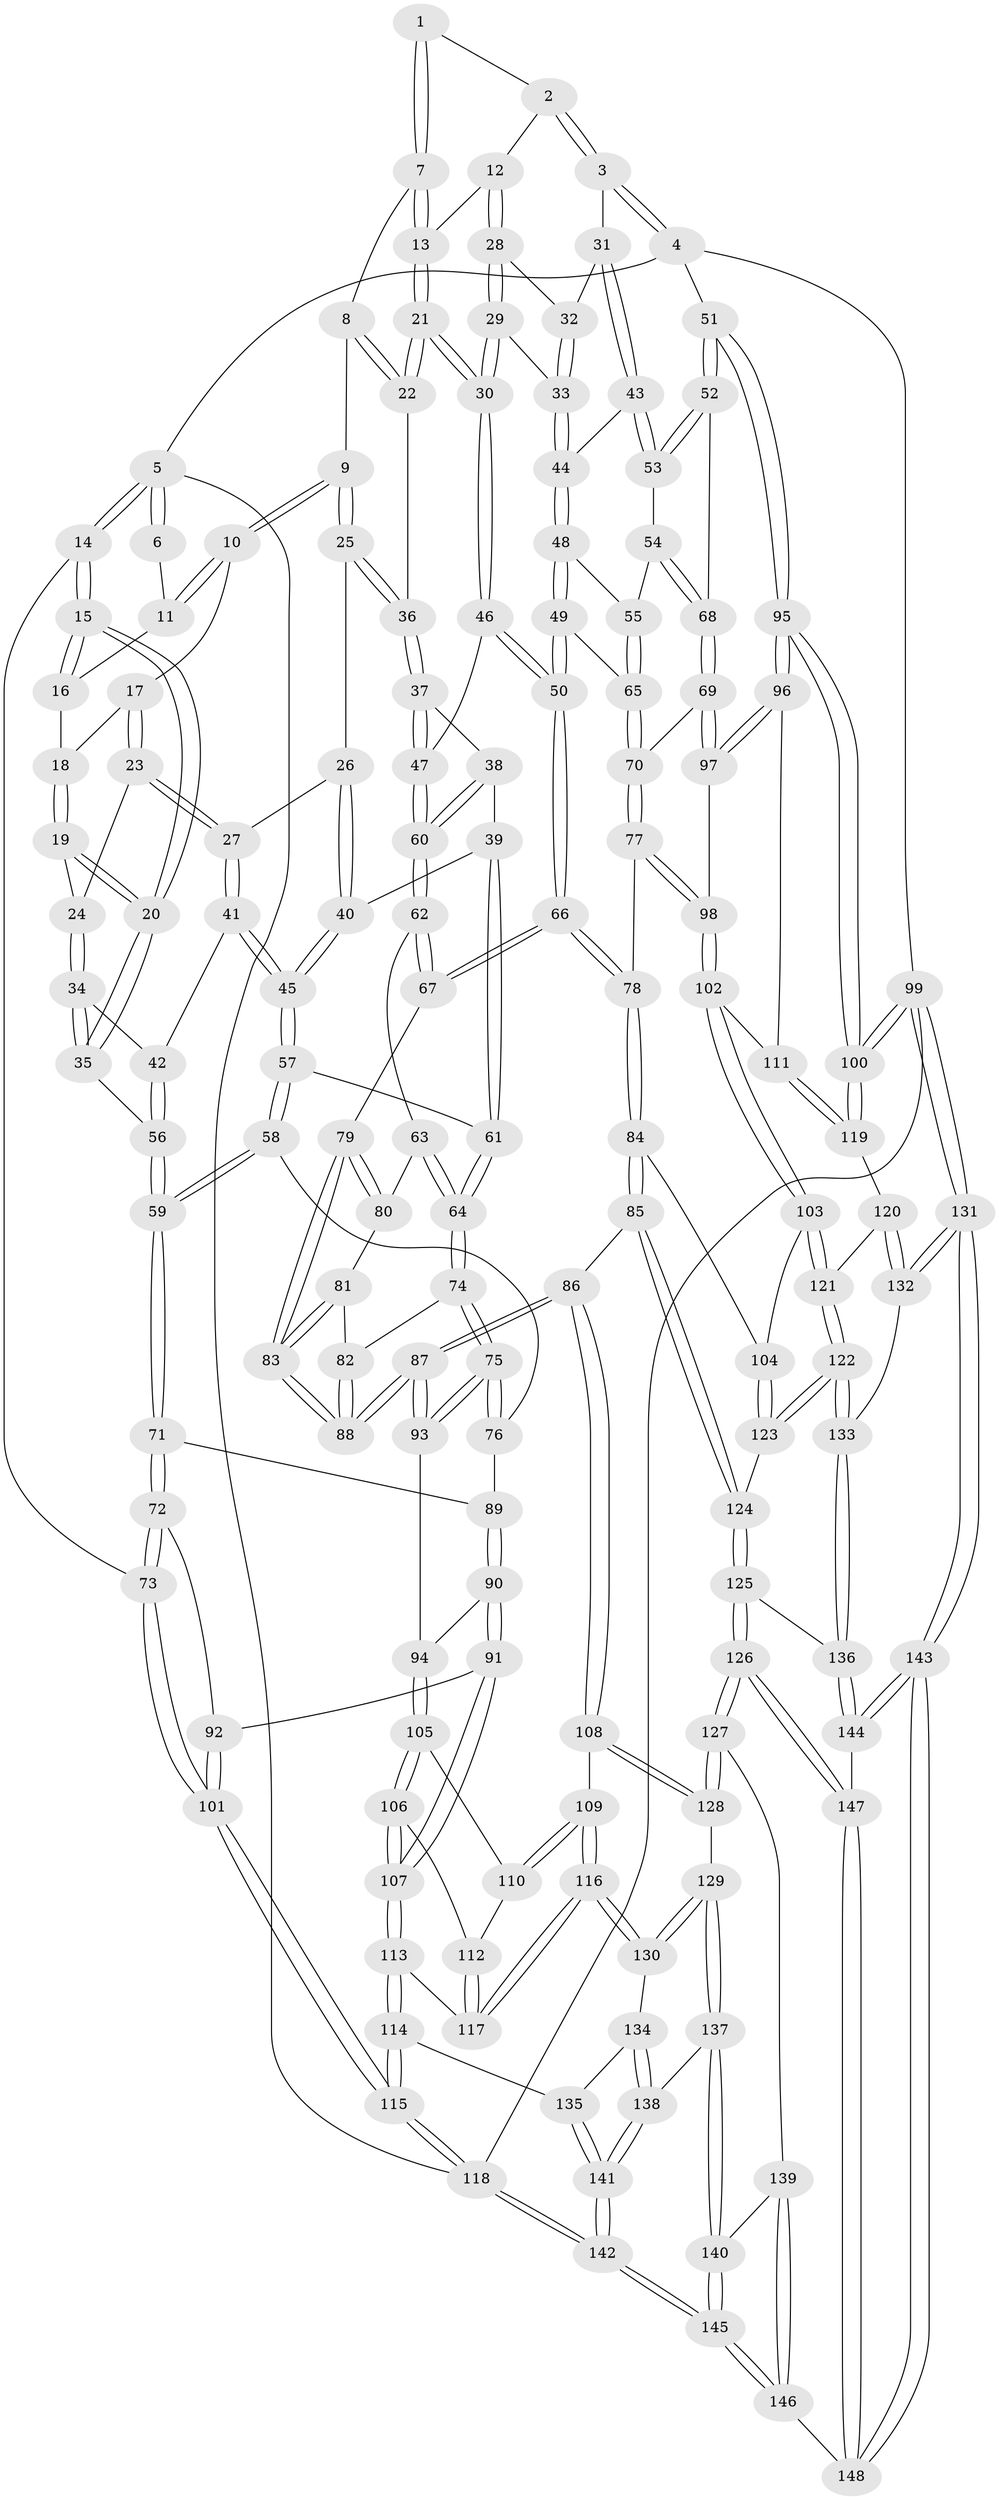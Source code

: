 // coarse degree distribution, {4: 0.2815533980582524, 2: 0.009708737864077669, 3: 0.05825242718446602, 5: 0.5242718446601942, 6: 0.0970873786407767, 8: 0.009708737864077669, 9: 0.009708737864077669, 7: 0.009708737864077669}
// Generated by graph-tools (version 1.1) at 2025/06/03/04/25 22:06:02]
// undirected, 148 vertices, 367 edges
graph export_dot {
graph [start="1"]
  node [color=gray90,style=filled];
  1 [pos="+0.48919384029363655+0"];
  2 [pos="+0.7069311971150625+0"];
  3 [pos="+1+0"];
  4 [pos="+1+0"];
  5 [pos="+0+0"];
  6 [pos="+0.2075187094009311+0"];
  7 [pos="+0.4691482128547189+0.011879390514535194"];
  8 [pos="+0.44531791419833205+0.04431901327795292"];
  9 [pos="+0.33722830452314023+0.11381774653324195"];
  10 [pos="+0.21558726773143727+0"];
  11 [pos="+0.20642563112478554+0"];
  12 [pos="+0.6393937767376049+0.051215938152042194"];
  13 [pos="+0.5348498031351585+0.07794627150069115"];
  14 [pos="+0+0.1446875964395823"];
  15 [pos="+0+0.14820974326233258"];
  16 [pos="+0.030246443543112934+0.05208237143047371"];
  17 [pos="+0.17400219969892314+0.01667771668690562"];
  18 [pos="+0.0725437232967376+0.07353703931978256"];
  19 [pos="+0.06609580340464405+0.14397503570426204"];
  20 [pos="+0+0.1546876785189683"];
  21 [pos="+0.5158865582360223+0.17786622115924056"];
  22 [pos="+0.4881005652405523+0.16450983561557514"];
  23 [pos="+0.15610994005343665+0.14186296520892214"];
  24 [pos="+0.09409754028815978+0.15389487951545594"];
  25 [pos="+0.33722785388244053+0.11403500412847509"];
  26 [pos="+0.23972931330374125+0.15999855862325174"];
  27 [pos="+0.1667306676307142+0.15358264433898566"];
  28 [pos="+0.6401134386786586+0.053814667364836644"];
  29 [pos="+0.6331892990632133+0.15399595714471567"];
  30 [pos="+0.5393344142323035+0.2109974674137739"];
  31 [pos="+0.9084804653346542+0.04027389937856735"];
  32 [pos="+0.7609308068719164+0.11869600895672161"];
  33 [pos="+0.7114640821276751+0.19437181571155468"];
  34 [pos="+0.08133480613406881+0.23290985423760174"];
  35 [pos="+0+0.1954953961331448"];
  36 [pos="+0.3562569326715078+0.15098565991907467"];
  37 [pos="+0.35532689244104176+0.16650099846083752"];
  38 [pos="+0.3359419287124931+0.23457507439893915"];
  39 [pos="+0.33458412908898205+0.23574569181447574"];
  40 [pos="+0.2491116960729643+0.21321257099382054"];
  41 [pos="+0.17015236699202863+0.21982656099071332"];
  42 [pos="+0.0932829959983262+0.2563232887589537"];
  43 [pos="+0.8627556408220486+0.21670818276588458"];
  44 [pos="+0.7213040226974622+0.22040378188691506"];
  45 [pos="+0.2065807330522305+0.2705409783952091"];
  46 [pos="+0.5357334639679384+0.24878816442079563"];
  47 [pos="+0.49427338234500456+0.28548222867643075"];
  48 [pos="+0.7184732280043803+0.23231920820083166"];
  49 [pos="+0.6835496477698645+0.3027615859612078"];
  50 [pos="+0.6542410248057793+0.3237649223976146"];
  51 [pos="+1+0.3496634094079005"];
  52 [pos="+1+0.3501527436918233"];
  53 [pos="+0.8808309003500889+0.2833860092007039"];
  54 [pos="+0.8634401679426034+0.30089842442916437"];
  55 [pos="+0.8283246695302098+0.3142363753332991"];
  56 [pos="+0.08449590214045775+0.31371367049423055"];
  57 [pos="+0.21517770270893558+0.30772259212611297"];
  58 [pos="+0.1845463333265603+0.34235903175381466"];
  59 [pos="+0.10891567805977018+0.39219869943512975"];
  60 [pos="+0.4634877447739232+0.3260246593154025"];
  61 [pos="+0.2889303349070561+0.30557415536391197"];
  62 [pos="+0.4591490317428455+0.3427060372453278"];
  63 [pos="+0.45802982638357237+0.34382434291243835"];
  64 [pos="+0.3607928542079172+0.40033342705452907"];
  65 [pos="+0.7921170543234957+0.3401488042789875"];
  66 [pos="+0.6476664141868299+0.4458953882252408"];
  67 [pos="+0.568515138562794+0.42557398518022393"];
  68 [pos="+0.8709042791524227+0.45736553409222475"];
  69 [pos="+0.8640736736180301+0.4653138352274001"];
  70 [pos="+0.771076952558115+0.4615213418125014"];
  71 [pos="+0.10330713892350764+0.40436151884202115"];
  72 [pos="+0+0.43620859153622904"];
  73 [pos="+0+0.4388022136982488"];
  74 [pos="+0.343274613710361+0.4438979178855739"];
  75 [pos="+0.3371489706359525+0.45035965278170637"];
  76 [pos="+0.31103082784038055+0.43771169361469464"];
  77 [pos="+0.6977347997487117+0.4951760559558958"];
  78 [pos="+0.6767471811428132+0.4968493741099248"];
  79 [pos="+0.5003885880156429+0.47213728589333076"];
  80 [pos="+0.4733254024900975+0.4475046348529484"];
  81 [pos="+0.45369944072009655+0.46368401294892025"];
  82 [pos="+0.4132233072696255+0.4744885918101636"];
  83 [pos="+0.49049365182636107+0.5277010463586093"];
  84 [pos="+0.6117466687288667+0.6104733484284169"];
  85 [pos="+0.5983067855462512+0.6193107917871233"];
  86 [pos="+0.5128261779515307+0.6315930239743577"];
  87 [pos="+0.498563450180838+0.5919421902627472"];
  88 [pos="+0.4889935337743302+0.5578818529118748"];
  89 [pos="+0.10507765188958071+0.40721911395174376"];
  90 [pos="+0.1408805852867321+0.48266966723829824"];
  91 [pos="+0.10413306542594047+0.600932945941728"];
  92 [pos="+0.06904233921797369+0.5847853052440377"];
  93 [pos="+0.3324403410549445+0.4616660232112917"];
  94 [pos="+0.2947744907671783+0.53508168379463"];
  95 [pos="+1+0.6019440480193919"];
  96 [pos="+1+0.5858810174173332"];
  97 [pos="+0.9016863138878418+0.5415257202115439"];
  98 [pos="+0.8287924796361965+0.6148870440059175"];
  99 [pos="+1+1"];
  100 [pos="+1+0.7538611666656002"];
  101 [pos="+0+0.585122811196625"];
  102 [pos="+0.8285326720366871+0.6546605325326115"];
  103 [pos="+0.8149248269780511+0.6719472179443969"];
  104 [pos="+0.6580054454797495+0.6366534564027694"];
  105 [pos="+0.29699134862868076+0.5462977892303172"];
  106 [pos="+0.13454421134069475+0.6444273443476773"];
  107 [pos="+0.11446607987071937+0.6540077984450133"];
  108 [pos="+0.48671495005826143+0.6496537810143252"];
  109 [pos="+0.44732264256385734+0.6447461208739957"];
  110 [pos="+0.3167676051349451+0.5824778572902896"];
  111 [pos="+0.8893641045862691+0.6648535016597785"];
  112 [pos="+0.29033043996672353+0.6333638995399767"];
  113 [pos="+0.10567787826917427+0.6999795288862545"];
  114 [pos="+0.07603808386113638+0.7365099086765454"];
  115 [pos="+0+0.8124542338427503"];
  116 [pos="+0.29786954398890575+0.7603808768465607"];
  117 [pos="+0.2621705151866082+0.7117342965077236"];
  118 [pos="+0+1"];
  119 [pos="+0.931240727372261+0.7295704468736465"];
  120 [pos="+0.8883062673402397+0.7572514856288972"];
  121 [pos="+0.8085705872020315+0.7399876817164704"];
  122 [pos="+0.7768179187759188+0.7787848984260657"];
  123 [pos="+0.758280106969073+0.7687817826940071"];
  124 [pos="+0.6352842284017691+0.7615669336408343"];
  125 [pos="+0.6151437464507431+0.8503832456504415"];
  126 [pos="+0.5069283716489391+0.8798410264020422"];
  127 [pos="+0.495134120678423+0.8720533174292823"];
  128 [pos="+0.47592934352813876+0.7475243368853356"];
  129 [pos="+0.30663555705621465+0.7907574315627324"];
  130 [pos="+0.29962626181292634+0.7723109267520165"];
  131 [pos="+1+1"];
  132 [pos="+0.9112988969430595+0.873896534293514"];
  133 [pos="+0.7766232588254948+0.8049165440159998"];
  134 [pos="+0.15019603922355668+0.8015358510193754"];
  135 [pos="+0.11379910419115749+0.7877041721751602"];
  136 [pos="+0.7147332060671187+0.8984138985773094"];
  137 [pos="+0.31160168123177795+0.869322452753151"];
  138 [pos="+0.27241225318879136+0.8875267188599067"];
  139 [pos="+0.3816426951142275+0.894404941898132"];
  140 [pos="+0.3583515902794033+0.8919315449975084"];
  141 [pos="+0.13987048756907358+1"];
  142 [pos="+0.02055040872979559+1"];
  143 [pos="+0.8932894621787373+1"];
  144 [pos="+0.7782979904406141+1"];
  145 [pos="+0.2775412103133635+1"];
  146 [pos="+0.442621307288168+1"];
  147 [pos="+0.5124623998589459+0.9074616414582741"];
  148 [pos="+0.4873742555211293+1"];
  1 -- 2;
  1 -- 7;
  1 -- 7;
  2 -- 3;
  2 -- 3;
  2 -- 12;
  3 -- 4;
  3 -- 4;
  3 -- 31;
  4 -- 5;
  4 -- 51;
  4 -- 99;
  5 -- 6;
  5 -- 6;
  5 -- 14;
  5 -- 14;
  5 -- 118;
  6 -- 11;
  7 -- 8;
  7 -- 13;
  7 -- 13;
  8 -- 9;
  8 -- 22;
  8 -- 22;
  9 -- 10;
  9 -- 10;
  9 -- 25;
  9 -- 25;
  10 -- 11;
  10 -- 11;
  10 -- 17;
  11 -- 16;
  12 -- 13;
  12 -- 28;
  12 -- 28;
  13 -- 21;
  13 -- 21;
  14 -- 15;
  14 -- 15;
  14 -- 73;
  15 -- 16;
  15 -- 16;
  15 -- 20;
  15 -- 20;
  16 -- 18;
  17 -- 18;
  17 -- 23;
  17 -- 23;
  18 -- 19;
  18 -- 19;
  19 -- 20;
  19 -- 20;
  19 -- 24;
  20 -- 35;
  20 -- 35;
  21 -- 22;
  21 -- 22;
  21 -- 30;
  21 -- 30;
  22 -- 36;
  23 -- 24;
  23 -- 27;
  23 -- 27;
  24 -- 34;
  24 -- 34;
  25 -- 26;
  25 -- 36;
  25 -- 36;
  26 -- 27;
  26 -- 40;
  26 -- 40;
  27 -- 41;
  27 -- 41;
  28 -- 29;
  28 -- 29;
  28 -- 32;
  29 -- 30;
  29 -- 30;
  29 -- 33;
  30 -- 46;
  30 -- 46;
  31 -- 32;
  31 -- 43;
  31 -- 43;
  32 -- 33;
  32 -- 33;
  33 -- 44;
  33 -- 44;
  34 -- 35;
  34 -- 35;
  34 -- 42;
  35 -- 56;
  36 -- 37;
  36 -- 37;
  37 -- 38;
  37 -- 47;
  37 -- 47;
  38 -- 39;
  38 -- 60;
  38 -- 60;
  39 -- 40;
  39 -- 61;
  39 -- 61;
  40 -- 45;
  40 -- 45;
  41 -- 42;
  41 -- 45;
  41 -- 45;
  42 -- 56;
  42 -- 56;
  43 -- 44;
  43 -- 53;
  43 -- 53;
  44 -- 48;
  44 -- 48;
  45 -- 57;
  45 -- 57;
  46 -- 47;
  46 -- 50;
  46 -- 50;
  47 -- 60;
  47 -- 60;
  48 -- 49;
  48 -- 49;
  48 -- 55;
  49 -- 50;
  49 -- 50;
  49 -- 65;
  50 -- 66;
  50 -- 66;
  51 -- 52;
  51 -- 52;
  51 -- 95;
  51 -- 95;
  52 -- 53;
  52 -- 53;
  52 -- 68;
  53 -- 54;
  54 -- 55;
  54 -- 68;
  54 -- 68;
  55 -- 65;
  55 -- 65;
  56 -- 59;
  56 -- 59;
  57 -- 58;
  57 -- 58;
  57 -- 61;
  58 -- 59;
  58 -- 59;
  58 -- 76;
  59 -- 71;
  59 -- 71;
  60 -- 62;
  60 -- 62;
  61 -- 64;
  61 -- 64;
  62 -- 63;
  62 -- 67;
  62 -- 67;
  63 -- 64;
  63 -- 64;
  63 -- 80;
  64 -- 74;
  64 -- 74;
  65 -- 70;
  65 -- 70;
  66 -- 67;
  66 -- 67;
  66 -- 78;
  66 -- 78;
  67 -- 79;
  68 -- 69;
  68 -- 69;
  69 -- 70;
  69 -- 97;
  69 -- 97;
  70 -- 77;
  70 -- 77;
  71 -- 72;
  71 -- 72;
  71 -- 89;
  72 -- 73;
  72 -- 73;
  72 -- 92;
  73 -- 101;
  73 -- 101;
  74 -- 75;
  74 -- 75;
  74 -- 82;
  75 -- 76;
  75 -- 76;
  75 -- 93;
  75 -- 93;
  76 -- 89;
  77 -- 78;
  77 -- 98;
  77 -- 98;
  78 -- 84;
  78 -- 84;
  79 -- 80;
  79 -- 80;
  79 -- 83;
  79 -- 83;
  80 -- 81;
  81 -- 82;
  81 -- 83;
  81 -- 83;
  82 -- 88;
  82 -- 88;
  83 -- 88;
  83 -- 88;
  84 -- 85;
  84 -- 85;
  84 -- 104;
  85 -- 86;
  85 -- 124;
  85 -- 124;
  86 -- 87;
  86 -- 87;
  86 -- 108;
  86 -- 108;
  87 -- 88;
  87 -- 88;
  87 -- 93;
  87 -- 93;
  89 -- 90;
  89 -- 90;
  90 -- 91;
  90 -- 91;
  90 -- 94;
  91 -- 92;
  91 -- 107;
  91 -- 107;
  92 -- 101;
  92 -- 101;
  93 -- 94;
  94 -- 105;
  94 -- 105;
  95 -- 96;
  95 -- 96;
  95 -- 100;
  95 -- 100;
  96 -- 97;
  96 -- 97;
  96 -- 111;
  97 -- 98;
  98 -- 102;
  98 -- 102;
  99 -- 100;
  99 -- 100;
  99 -- 131;
  99 -- 131;
  99 -- 118;
  100 -- 119;
  100 -- 119;
  101 -- 115;
  101 -- 115;
  102 -- 103;
  102 -- 103;
  102 -- 111;
  103 -- 104;
  103 -- 121;
  103 -- 121;
  104 -- 123;
  104 -- 123;
  105 -- 106;
  105 -- 106;
  105 -- 110;
  106 -- 107;
  106 -- 107;
  106 -- 112;
  107 -- 113;
  107 -- 113;
  108 -- 109;
  108 -- 128;
  108 -- 128;
  109 -- 110;
  109 -- 110;
  109 -- 116;
  109 -- 116;
  110 -- 112;
  111 -- 119;
  111 -- 119;
  112 -- 117;
  112 -- 117;
  113 -- 114;
  113 -- 114;
  113 -- 117;
  114 -- 115;
  114 -- 115;
  114 -- 135;
  115 -- 118;
  115 -- 118;
  116 -- 117;
  116 -- 117;
  116 -- 130;
  116 -- 130;
  118 -- 142;
  118 -- 142;
  119 -- 120;
  120 -- 121;
  120 -- 132;
  120 -- 132;
  121 -- 122;
  121 -- 122;
  122 -- 123;
  122 -- 123;
  122 -- 133;
  122 -- 133;
  123 -- 124;
  124 -- 125;
  124 -- 125;
  125 -- 126;
  125 -- 126;
  125 -- 136;
  126 -- 127;
  126 -- 127;
  126 -- 147;
  126 -- 147;
  127 -- 128;
  127 -- 128;
  127 -- 139;
  128 -- 129;
  129 -- 130;
  129 -- 130;
  129 -- 137;
  129 -- 137;
  130 -- 134;
  131 -- 132;
  131 -- 132;
  131 -- 143;
  131 -- 143;
  132 -- 133;
  133 -- 136;
  133 -- 136;
  134 -- 135;
  134 -- 138;
  134 -- 138;
  135 -- 141;
  135 -- 141;
  136 -- 144;
  136 -- 144;
  137 -- 138;
  137 -- 140;
  137 -- 140;
  138 -- 141;
  138 -- 141;
  139 -- 140;
  139 -- 146;
  139 -- 146;
  140 -- 145;
  140 -- 145;
  141 -- 142;
  141 -- 142;
  142 -- 145;
  142 -- 145;
  143 -- 144;
  143 -- 144;
  143 -- 148;
  143 -- 148;
  144 -- 147;
  145 -- 146;
  145 -- 146;
  146 -- 148;
  147 -- 148;
  147 -- 148;
}
